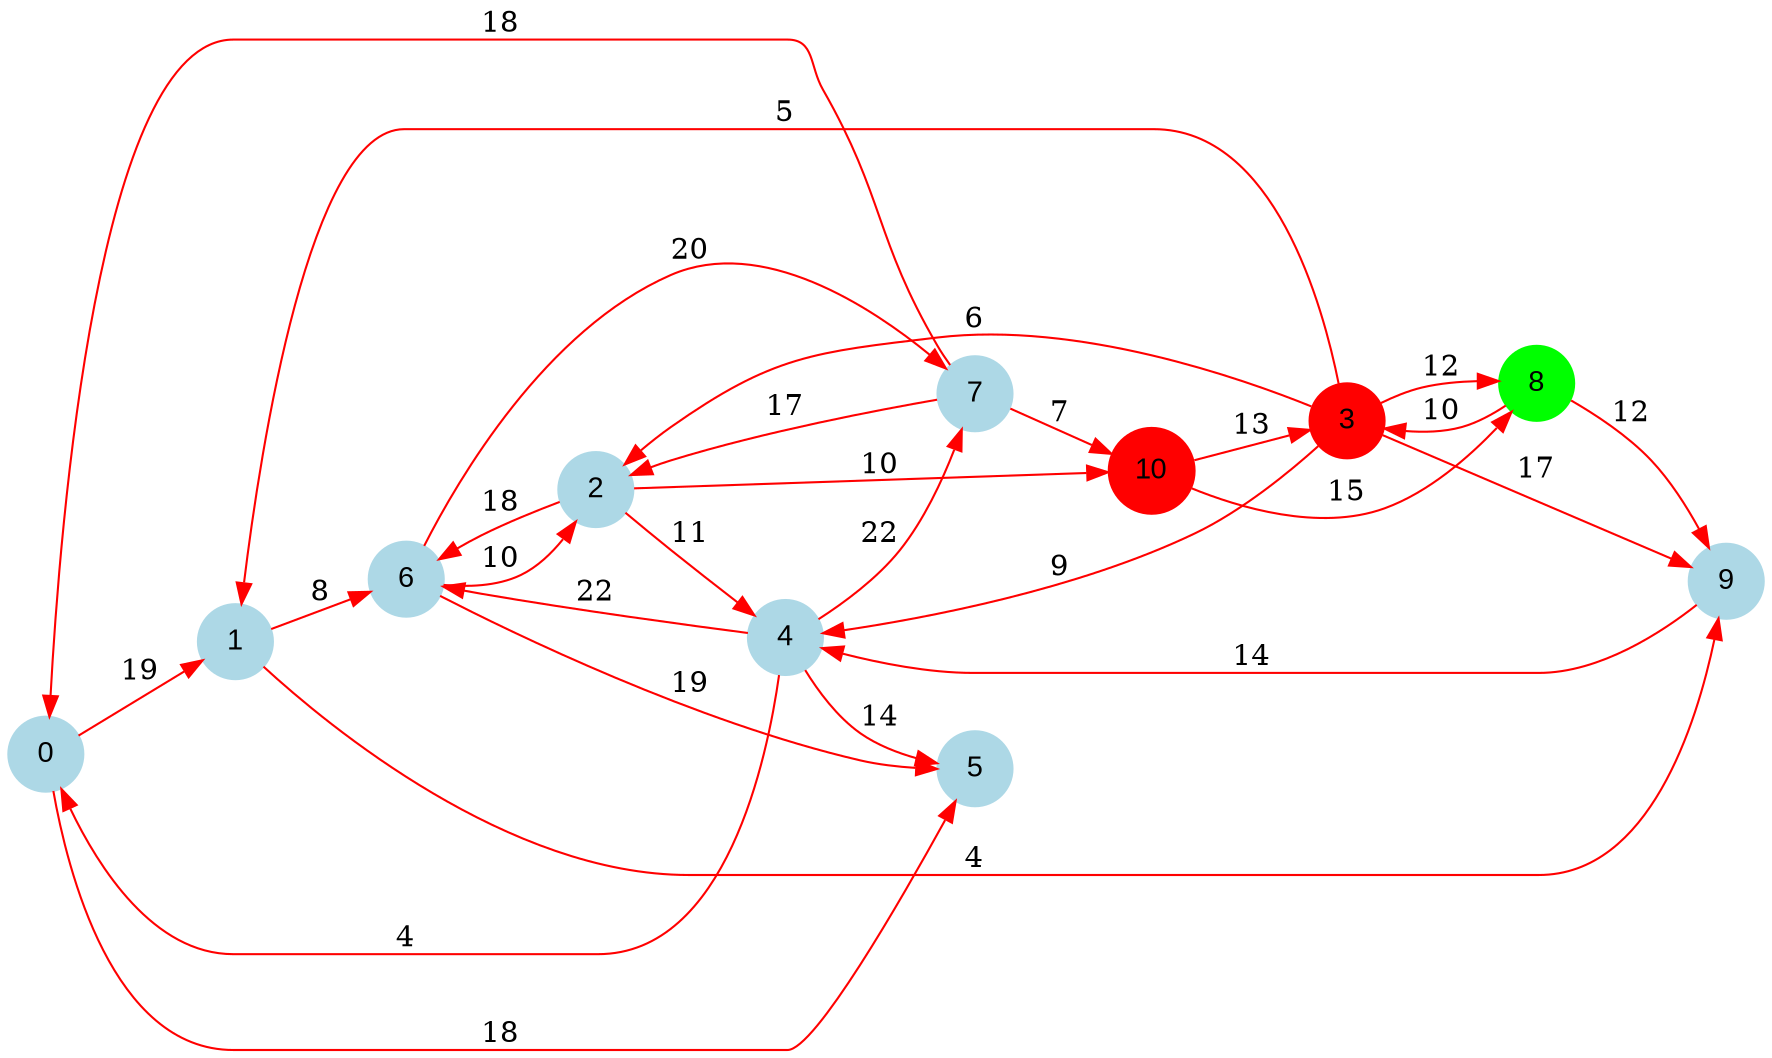 digraph graphe {
rankdir = LR;
edge [color=red];
0 [fontname="Arial", shape = circle, color=lightblue, style=filled];
1 [fontname="Arial", shape = circle, color=lightblue, style=filled];
2 [fontname="Arial", shape = circle, color=lightblue, style=filled];
3 [fontname="Arial", shape = circle, color=red, style=filled];
4 [fontname="Arial", shape = circle, color=lightblue, style=filled];
5 [fontname="Arial", shape = circle, color=lightblue, style=filled];
6 [fontname="Arial", shape = circle, color=lightblue, style=filled];
7 [fontname="Arial", shape = circle, color=lightblue, style=filled];
8 [fontname="Arial", shape = circle, color=green, style=filled];
9 [fontname="Arial", shape = circle, color=lightblue, style=filled];
10 [fontname="Arial", shape = circle, color=red, style=filled];
	0 -> 1 [label = "19"];
	0 -> 5 [label = "18"];
	1 -> 6 [label = "8"];
	1 -> 9 [label = "4"];
	2 -> 4 [label = "11"];
	2 -> 6 [label = "18"];
	2 -> 10 [label = "10"];
	3 -> 1 [label = "5"];
	3 -> 2 [label = "6"];
	3 -> 4 [label = "9"];
	3 -> 8 [label = "12"];
	3 -> 9 [label = "17"];
	4 -> 0 [label = "4"];
	4 -> 5 [label = "14"];
	4 -> 6 [label = "22"];
	4 -> 7 [label = "22"];
	6 -> 2 [label = "10"];
	6 -> 5 [label = "19"];
	6 -> 7 [label = "20"];
	7 -> 0 [label = "18"];
	7 -> 2 [label = "17"];
	7 -> 10 [label = "7"];
	8 -> 3 [label = "10"];
	8 -> 9 [label = "12"];
	9 -> 4 [label = "14"];
	10 -> 3 [label = "13"];
	10 -> 8 [label = "15"];
}